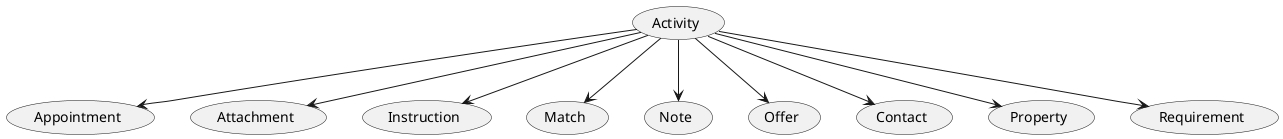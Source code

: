 @startuml Activity

(Activity) --> (Appointment)
(Activity) --> (Attachment)
(Activity) --> (Instruction)
(Activity) --> (Match)
(Activity) --> (Note)
(Activity) --> (Offer)
(Activity) --> (Contact)
(Activity) --> (Property)
(Activity) --> (Requirement)

@enduml
